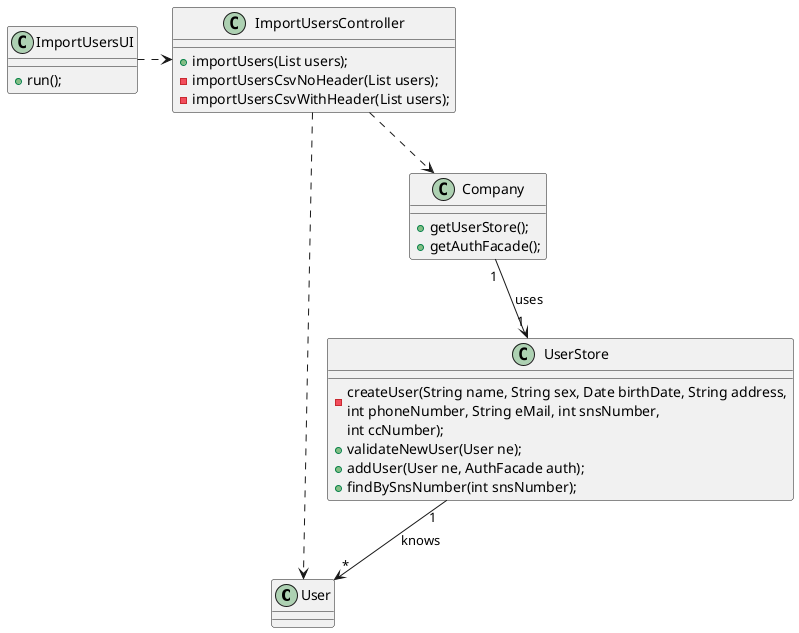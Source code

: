 @startuml
'https://plantuml.com/class-diagram

class User{

}

class Company{
+ getUserStore();
+ getAuthFacade();
}

class UserStore{
- createUser(String name, String sex, Date birthDate, String address,\nint phoneNumber, String eMail, int snsNumber,
                                        int ccNumber);
+ validateNewUser(User ne);
+ addUser(User ne, AuthFacade auth);
+ findBySnsNumber(int snsNumber);
}

class ImportUsersController{
+ importUsers(List users);
- importUsersCsvNoHeader(List users);
- importUsersCsvWithHeader(List users);
}

class ImportUsersUI{
+ run();
}

ImportUsersUI .> ImportUsersController
ImportUsersController ..> Company
ImportUsersController ..> User
Company"1" -->  "1"UserStore : uses
UserStore"1" --> "*"User : knows

@enduml